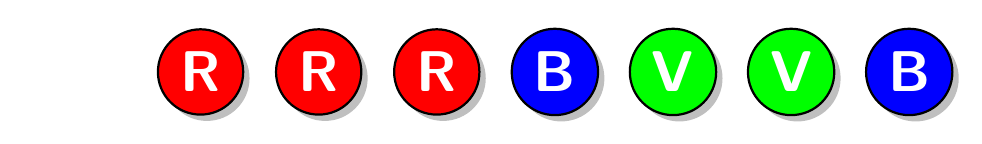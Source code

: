\usetikzlibrary{shadows,arrows, shapes}

% Define block styles


\tikzstyle{bulle} =  [draw, circle, thick, text centered, minimum width=2em, drop shadow, font = \huge, text = white]




\begin{tikzpicture}[scale=1]

\usefont{U}{cmss}{bx}{n}

\node[bulle,  fill = red] at (0,0) {R};
\node[bulle,  fill = red] at (1.5,0) {R};
\node[bulle,  fill = red] at (3,0) {R};
\node[bulle,  fill = blue] at (4.5,0) {B};
\node[bulle,  fill = green] at (6,0) {V};
\node[bulle,  fill = green] at (7.5,0) {V};
\node[bulle,  fill = blue] at (9,0) {B};

%\node[bulle, fill = white] at (9,0) {};

\end{tikzpicture}